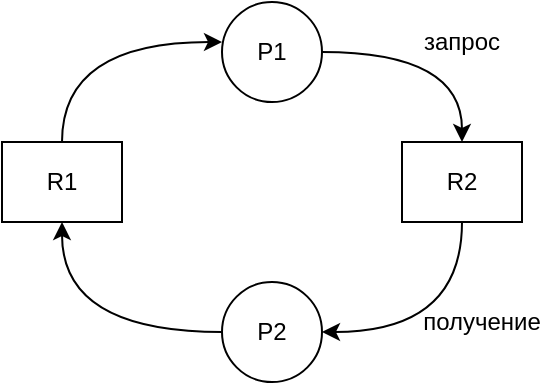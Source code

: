 <mxfile version="12.4.2" type="device" pages="9"><diagram id="W9tD-2K_Q39w3L-I37DT" name="Тупики1"><mxGraphModel dx="1072" dy="792" grid="1" gridSize="10" guides="1" tooltips="1" connect="1" arrows="1" fold="1" page="1" pageScale="1" pageWidth="827" pageHeight="1169" math="0" shadow="0"><root><mxCell id="jkNYZ6Ygx1fxcBlAaVyj-0"/><mxCell id="jkNYZ6Ygx1fxcBlAaVyj-1" parent="jkNYZ6Ygx1fxcBlAaVyj-0"/><mxCell id="jkNYZ6Ygx1fxcBlAaVyj-7" style="edgeStyle=orthogonalEdgeStyle;orthogonalLoop=1;jettySize=auto;html=1;exitX=1;exitY=0.5;exitDx=0;exitDy=0;entryX=0.5;entryY=0;entryDx=0;entryDy=0;curved=1;" parent="jkNYZ6Ygx1fxcBlAaVyj-1" source="jkNYZ6Ygx1fxcBlAaVyj-2" target="jkNYZ6Ygx1fxcBlAaVyj-4" edge="1"><mxGeometry relative="1" as="geometry"/></mxCell><mxCell id="jkNYZ6Ygx1fxcBlAaVyj-2" value="P1" style="ellipse;whiteSpace=wrap;html=1;aspect=fixed;" parent="jkNYZ6Ygx1fxcBlAaVyj-1" vertex="1"><mxGeometry x="320" y="160" width="50" height="50" as="geometry"/></mxCell><mxCell id="jkNYZ6Ygx1fxcBlAaVyj-9" style="edgeStyle=orthogonalEdgeStyle;orthogonalLoop=1;jettySize=auto;html=1;exitX=0;exitY=0.5;exitDx=0;exitDy=0;entryX=0.5;entryY=1;entryDx=0;entryDy=0;curved=1;" parent="jkNYZ6Ygx1fxcBlAaVyj-1" source="jkNYZ6Ygx1fxcBlAaVyj-3" target="jkNYZ6Ygx1fxcBlAaVyj-5" edge="1"><mxGeometry relative="1" as="geometry"/></mxCell><mxCell id="jkNYZ6Ygx1fxcBlAaVyj-3" value="P2" style="ellipse;whiteSpace=wrap;html=1;aspect=fixed;" parent="jkNYZ6Ygx1fxcBlAaVyj-1" vertex="1"><mxGeometry x="320" y="300" width="50" height="50" as="geometry"/></mxCell><mxCell id="jkNYZ6Ygx1fxcBlAaVyj-8" style="edgeStyle=orthogonalEdgeStyle;orthogonalLoop=1;jettySize=auto;html=1;exitX=0.5;exitY=1;exitDx=0;exitDy=0;entryX=1;entryY=0.5;entryDx=0;entryDy=0;curved=1;" parent="jkNYZ6Ygx1fxcBlAaVyj-1" source="jkNYZ6Ygx1fxcBlAaVyj-4" target="jkNYZ6Ygx1fxcBlAaVyj-3" edge="1"><mxGeometry relative="1" as="geometry"/></mxCell><mxCell id="jkNYZ6Ygx1fxcBlAaVyj-4" value="R2" style="rounded=0;whiteSpace=wrap;html=1;" parent="jkNYZ6Ygx1fxcBlAaVyj-1" vertex="1"><mxGeometry x="410" y="230" width="60" height="40" as="geometry"/></mxCell><mxCell id="jkNYZ6Ygx1fxcBlAaVyj-6" style="edgeStyle=orthogonalEdgeStyle;orthogonalLoop=1;jettySize=auto;html=1;exitX=0.5;exitY=0;exitDx=0;exitDy=0;entryX=0;entryY=0.4;entryDx=0;entryDy=0;entryPerimeter=0;curved=1;" parent="jkNYZ6Ygx1fxcBlAaVyj-1" source="jkNYZ6Ygx1fxcBlAaVyj-5" target="jkNYZ6Ygx1fxcBlAaVyj-2" edge="1"><mxGeometry relative="1" as="geometry"><Array as="points"><mxPoint x="240" y="180"/></Array></mxGeometry></mxCell><mxCell id="jkNYZ6Ygx1fxcBlAaVyj-5" value="R1" style="rounded=0;whiteSpace=wrap;html=1;" parent="jkNYZ6Ygx1fxcBlAaVyj-1" vertex="1"><mxGeometry x="210" y="230" width="60" height="40" as="geometry"/></mxCell><mxCell id="jkNYZ6Ygx1fxcBlAaVyj-10" value="запрос" style="text;html=1;strokeColor=none;fillColor=none;align=center;verticalAlign=middle;whiteSpace=wrap;rounded=0;rotation=0;" parent="jkNYZ6Ygx1fxcBlAaVyj-1" vertex="1"><mxGeometry x="420" y="170" width="40" height="20" as="geometry"/></mxCell><mxCell id="jkNYZ6Ygx1fxcBlAaVyj-11" value="получение" style="text;html=1;strokeColor=none;fillColor=none;align=center;verticalAlign=middle;whiteSpace=wrap;rounded=0;" parent="jkNYZ6Ygx1fxcBlAaVyj-1" vertex="1"><mxGeometry x="430" y="310" width="40" height="20" as="geometry"/></mxCell></root></mxGraphModel></diagram><diagram id="dIkFwvNjMMnPdXrhOjjr" name="тупики2"><mxGraphModel dx="1072" dy="792" grid="1" gridSize="10" guides="1" tooltips="1" connect="1" arrows="1" fold="1" page="1" pageScale="1" pageWidth="827" pageHeight="1169" math="0" shadow="0"><root><mxCell id="3E6_LIKXVySCksnEVrCT-0"/><mxCell id="3E6_LIKXVySCksnEVrCT-1" parent="3E6_LIKXVySCksnEVrCT-0"/><mxCell id="3E6_LIKXVySCksnEVrCT-2" value="R" style="rounded=0;whiteSpace=wrap;html=1;container=1;" parent="3E6_LIKXVySCksnEVrCT-1" vertex="1"><mxGeometry x="290" y="350" width="130" height="50" as="geometry"/></mxCell><mxCell id="ehxJOyi3yd_UPYl6jA94-4" value="" style="ellipse;whiteSpace=wrap;html=1;aspect=fixed;" parent="3E6_LIKXVySCksnEVrCT-2" vertex="1"><mxGeometry x="80" y="15" width="20" height="20" as="geometry"/></mxCell><mxCell id="ehxJOyi3yd_UPYl6jA94-2" value="" style="ellipse;whiteSpace=wrap;html=1;aspect=fixed;" parent="3E6_LIKXVySCksnEVrCT-2" vertex="1"><mxGeometry x="30" y="15" width="20" height="20" as="geometry"/></mxCell><mxCell id="ehxJOyi3yd_UPYl6jA94-18" style="edgeStyle=orthogonalEdgeStyle;curved=1;orthogonalLoop=1;jettySize=auto;html=1;exitX=0;exitY=1;exitDx=0;exitDy=0;entryX=0;entryY=0.5;entryDx=0;entryDy=0;" parent="3E6_LIKXVySCksnEVrCT-1" source="ehxJOyi3yd_UPYl6jA94-0" target="ehxJOyi3yd_UPYl6jA94-2" edge="1"><mxGeometry relative="1" as="geometry"/></mxCell><mxCell id="ehxJOyi3yd_UPYl6jA94-0" value="P1" style="ellipse;whiteSpace=wrap;html=1;aspect=fixed;" parent="3E6_LIKXVySCksnEVrCT-1" vertex="1"><mxGeometry x="290" y="250" width="50" height="50" as="geometry"/></mxCell><mxCell id="ehxJOyi3yd_UPYl6jA94-15" style="edgeStyle=orthogonalEdgeStyle;curved=1;orthogonalLoop=1;jettySize=auto;html=1;exitX=1;exitY=1;exitDx=0;exitDy=0;entryX=1;entryY=0.5;entryDx=0;entryDy=0;" parent="3E6_LIKXVySCksnEVrCT-1" source="ehxJOyi3yd_UPYl6jA94-1" target="ehxJOyi3yd_UPYl6jA94-4" edge="1"><mxGeometry relative="1" as="geometry"/></mxCell><mxCell id="ehxJOyi3yd_UPYl6jA94-1" value="P2" style="ellipse;whiteSpace=wrap;html=1;aspect=fixed;" parent="3E6_LIKXVySCksnEVrCT-1" vertex="1"><mxGeometry x="370" y="250" width="50" height="50" as="geometry"/></mxCell><mxCell id="ehxJOyi3yd_UPYl6jA94-5" value="Ресурс содержит 2 единицы" style="text;html=1;strokeColor=none;fillColor=none;align=center;verticalAlign=middle;whiteSpace=wrap;rounded=0;" parent="3E6_LIKXVySCksnEVrCT-1" vertex="1"><mxGeometry x="278" y="410" width="160" height="20" as="geometry"/></mxCell><mxCell id="ehxJOyi3yd_UPYl6jA94-16" style="edgeStyle=orthogonalEdgeStyle;curved=1;orthogonalLoop=1;jettySize=auto;html=1;exitX=0.5;exitY=0;exitDx=0;exitDy=0;entryX=0.5;entryY=1;entryDx=0;entryDy=0;" parent="3E6_LIKXVySCksnEVrCT-1" source="ehxJOyi3yd_UPYl6jA94-4" target="ehxJOyi3yd_UPYl6jA94-1" edge="1"><mxGeometry relative="1" as="geometry"/></mxCell><mxCell id="ehxJOyi3yd_UPYl6jA94-19" style="edgeStyle=orthogonalEdgeStyle;curved=1;orthogonalLoop=1;jettySize=auto;html=1;exitX=0.5;exitY=0;exitDx=0;exitDy=0;entryX=0.5;entryY=1;entryDx=0;entryDy=0;" parent="3E6_LIKXVySCksnEVrCT-1" source="ehxJOyi3yd_UPYl6jA94-2" target="ehxJOyi3yd_UPYl6jA94-0" edge="1"><mxGeometry relative="1" as="geometry"/></mxCell></root></mxGraphModel></diagram><diagram id="cXC76YAeuepKZpyVMaXR" name="тупики3"><mxGraphModel dx="1072" dy="792" grid="1" gridSize="10" guides="1" tooltips="1" connect="1" arrows="1" fold="1" page="1" pageScale="1" pageWidth="827" pageHeight="1169" math="0" shadow="0"><root><mxCell id="pOlx-y3Xm_Yn1t3zD4zK-0"/><mxCell id="pOlx-y3Xm_Yn1t3zD4zK-1" parent="pOlx-y3Xm_Yn1t3zD4zK-0"/><mxCell id="m914W9KXgDdiakv4_WNK-18" style="edgeStyle=orthogonalEdgeStyle;curved=1;orthogonalLoop=1;jettySize=auto;html=1;exitX=1;exitY=0.5;exitDx=0;exitDy=0;entryX=0.5;entryY=0;entryDx=0;entryDy=0;" parent="pOlx-y3Xm_Yn1t3zD4zK-1" source="m914W9KXgDdiakv4_WNK-1" target="m914W9KXgDdiakv4_WNK-5" edge="1"><mxGeometry relative="1" as="geometry"/></mxCell><mxCell id="m914W9KXgDdiakv4_WNK-1" value="P1" style="ellipse;whiteSpace=wrap;html=1;aspect=fixed;" parent="pOlx-y3Xm_Yn1t3zD4zK-1" vertex="1"><mxGeometry x="285" y="160" width="50" height="50" as="geometry"/></mxCell><mxCell id="m914W9KXgDdiakv4_WNK-20" style="edgeStyle=orthogonalEdgeStyle;curved=1;orthogonalLoop=1;jettySize=auto;html=1;exitX=0.5;exitY=1;exitDx=0;exitDy=0;entryX=1;entryY=0.5;entryDx=0;entryDy=0;" parent="pOlx-y3Xm_Yn1t3zD4zK-1" source="m914W9KXgDdiakv4_WNK-3" target="m914W9KXgDdiakv4_WNK-10" edge="1"><mxGeometry relative="1" as="geometry"/></mxCell><mxCell id="m914W9KXgDdiakv4_WNK-3" value="P2" style="ellipse;whiteSpace=wrap;html=1;aspect=fixed;" parent="pOlx-y3Xm_Yn1t3zD4zK-1" vertex="1"><mxGeometry x="380" y="300" width="50" height="50" as="geometry"/></mxCell><mxCell id="m914W9KXgDdiakv4_WNK-19" style="edgeStyle=orthogonalEdgeStyle;curved=1;orthogonalLoop=1;jettySize=auto;html=1;exitX=0.5;exitY=1;exitDx=0;exitDy=0;entryX=0.5;entryY=0;entryDx=0;entryDy=0;" parent="pOlx-y3Xm_Yn1t3zD4zK-1" source="m914W9KXgDdiakv4_WNK-5" target="m914W9KXgDdiakv4_WNK-3" edge="1"><mxGeometry relative="1" as="geometry"/></mxCell><mxCell id="m914W9KXgDdiakv4_WNK-5" value="R2" style="rounded=0;whiteSpace=wrap;html=1;" parent="pOlx-y3Xm_Yn1t3zD4zK-1" vertex="1"><mxGeometry x="375" y="230" width="60" height="40" as="geometry"/></mxCell><mxCell id="m914W9KXgDdiakv4_WNK-17" style="edgeStyle=orthogonalEdgeStyle;curved=1;orthogonalLoop=1;jettySize=auto;html=1;exitX=0.5;exitY=0;exitDx=0;exitDy=0;entryX=0;entryY=0.5;entryDx=0;entryDy=0;" parent="pOlx-y3Xm_Yn1t3zD4zK-1" source="m914W9KXgDdiakv4_WNK-7" target="m914W9KXgDdiakv4_WNK-1" edge="1"><mxGeometry relative="1" as="geometry"/></mxCell><mxCell id="m914W9KXgDdiakv4_WNK-7" value="R1" style="rounded=0;whiteSpace=wrap;html=1;" parent="pOlx-y3Xm_Yn1t3zD4zK-1" vertex="1"><mxGeometry x="180" y="230" width="60" height="40" as="geometry"/></mxCell><mxCell id="m914W9KXgDdiakv4_WNK-21" style="edgeStyle=orthogonalEdgeStyle;curved=1;orthogonalLoop=1;jettySize=auto;html=1;exitX=0;exitY=0.5;exitDx=0;exitDy=0;entryX=0.5;entryY=1;entryDx=0;entryDy=0;" parent="pOlx-y3Xm_Yn1t3zD4zK-1" source="m914W9KXgDdiakv4_WNK-10" target="m914W9KXgDdiakv4_WNK-11" edge="1"><mxGeometry relative="1" as="geometry"/></mxCell><mxCell id="m914W9KXgDdiakv4_WNK-10" value="R3" style="rounded=0;whiteSpace=wrap;html=1;" parent="pOlx-y3Xm_Yn1t3zD4zK-1" vertex="1"><mxGeometry x="280" y="360" width="60" height="40" as="geometry"/></mxCell><mxCell id="m914W9KXgDdiakv4_WNK-22" style="edgeStyle=orthogonalEdgeStyle;curved=1;orthogonalLoop=1;jettySize=auto;html=1;exitX=0.5;exitY=0;exitDx=0;exitDy=0;entryX=0.5;entryY=1;entryDx=0;entryDy=0;" parent="pOlx-y3Xm_Yn1t3zD4zK-1" source="m914W9KXgDdiakv4_WNK-11" target="m914W9KXgDdiakv4_WNK-7" edge="1"><mxGeometry relative="1" as="geometry"/></mxCell><mxCell id="m914W9KXgDdiakv4_WNK-11" value="P3" style="ellipse;whiteSpace=wrap;html=1;aspect=fixed;" parent="pOlx-y3Xm_Yn1t3zD4zK-1" vertex="1"><mxGeometry x="185" y="300" width="50" height="50" as="geometry"/></mxCell></root></mxGraphModel></diagram><diagram id="Dk6NBSZVqNCNTG-2ub-8" name="банкир"><mxGraphModel dx="298" dy="220" grid="1" gridSize="10" guides="1" tooltips="1" connect="1" arrows="1" fold="1" page="1" pageScale="1" pageWidth="827" pageHeight="1169" math="0" shadow="0"><root><mxCell id="Qi7_rRzhgwZ2mligTUuF-0"/><mxCell id="Qi7_rRzhgwZ2mligTUuF-1" parent="Qi7_rRzhgwZ2mligTUuF-0"/><mxCell id="Qi7_rRzhgwZ2mligTUuF-2" value="&lt;table border=&quot;1&quot; width=&quot;100%&quot; style=&quot;width: 100% ; height: 100% ; border-collapse: collapse&quot;&gt;&lt;tbody&gt;&lt;tr&gt;&lt;td&gt;Процессы&lt;/td&gt;&lt;td&gt;Текущее&lt;br&gt;&lt;/td&gt;&lt;td&gt;Заявка&lt;/td&gt;&lt;td&gt;Нужно&lt;/td&gt;&lt;/tr&gt;&lt;tr&gt;&lt;td align=&quot;center&quot;&gt;p1&lt;/td&gt;&lt;td align=&quot;center&quot;&gt;1&lt;/td&gt;&lt;td align=&quot;center&quot;&gt;4&lt;/td&gt;&lt;td style=&quot;text-align: center&quot;&gt;3&lt;/td&gt;&lt;/tr&gt;&lt;tr&gt;&lt;td align=&quot;center&quot;&gt;p2&lt;/td&gt;&lt;td align=&quot;center&quot;&gt;3&lt;/td&gt;&lt;td align=&quot;center&quot;&gt;5&lt;/td&gt;&lt;td style=&quot;text-align: center&quot;&gt;2&lt;/td&gt;&lt;/tr&gt;&lt;tr&gt;&lt;td align=&quot;center&quot;&gt;p3&lt;/td&gt;&lt;td align=&quot;center&quot;&gt;5&lt;/td&gt;&lt;td align=&quot;center&quot;&gt;9&lt;/td&gt;&lt;td style=&quot;text-align: center&quot;&gt;4&lt;/td&gt;&lt;/tr&gt;&lt;/tbody&gt;&lt;/table&gt;" style="text;html=1;strokeColor=none;fillColor=none;overflow=fill;" parent="Qi7_rRzhgwZ2mligTUuF-1" vertex="1"><mxGeometry x="90" y="140" width="230" height="140" as="geometry"/></mxCell><mxCell id="Qi7_rRzhgwZ2mligTUuF-16" value="2" style="text;html=1;strokeColor=none;fillColor=none;align=center;verticalAlign=middle;whiteSpace=wrap;rounded=0;" parent="Qi7_rRzhgwZ2mligTUuF-1" vertex="1"><mxGeometry x="315" y="160" width="70" height="20" as="geometry"/></mxCell><mxCell id="Qi7_rRzhgwZ2mligTUuF-18" value="5" style="text;html=1;strokeColor=none;fillColor=none;align=center;verticalAlign=middle;whiteSpace=wrap;rounded=0;" parent="Qi7_rRzhgwZ2mligTUuF-1" vertex="1"><mxGeometry x="370" y="220" width="30" height="20" as="geometry"/></mxCell><mxCell id="Qi7_rRzhgwZ2mligTUuF-20" value="" style="endArrow=classic;html=1;curved=1;exitX=0.5;exitY=1;exitDx=0;exitDy=0;entryX=1.01;entryY=0.616;entryDx=0;entryDy=0;entryPerimeter=0;endSize=4;" parent="Qi7_rRzhgwZ2mligTUuF-1" source="Qi7_rRzhgwZ2mligTUuF-16" target="Qi7_rRzhgwZ2mligTUuF-2" edge="1"><mxGeometry width="50" height="50" relative="1" as="geometry"><mxPoint x="90" y="350" as="sourcePoint"/><mxPoint x="140" y="300" as="targetPoint"/><Array as="points"><mxPoint x="360" y="190"/></Array></mxGeometry></mxCell><mxCell id="Qi7_rRzhgwZ2mligTUuF-24" value="" style="endArrow=classic;html=1;curved=1;exitX=0.5;exitY=0;exitDx=0;exitDy=0;entryX=1.006;entryY=0.43;entryDx=0;entryDy=0;entryPerimeter=0;endSize=4;" parent="Qi7_rRzhgwZ2mligTUuF-1" source="Qi7_rRzhgwZ2mligTUuF-18" target="Qi7_rRzhgwZ2mligTUuF-2" edge="1"><mxGeometry width="50" height="50" relative="1" as="geometry"><mxPoint x="90" y="350" as="sourcePoint"/><mxPoint x="140" y="300" as="targetPoint"/><Array as="points"><mxPoint x="360" y="200"/></Array></mxGeometry></mxCell><mxCell id="Qi7_rRzhgwZ2mligTUuF-25" value="6" style="text;html=1;strokeColor=none;fillColor=none;align=center;verticalAlign=middle;whiteSpace=wrap;rounded=0;" parent="Qi7_rRzhgwZ2mligTUuF-1" vertex="1"><mxGeometry x="395" y="180" width="40" height="20" as="geometry"/></mxCell><mxCell id="Qi7_rRzhgwZ2mligTUuF-26" value="" style="endArrow=classic;html=1;curved=1;entryX=0;entryY=0.5;entryDx=0;entryDy=0;exitX=1.006;exitY=0.644;exitDx=0;exitDy=0;exitPerimeter=0;endSize=4;fillColor=#d5e8d4;strokeColor=#82b366;" parent="Qi7_rRzhgwZ2mligTUuF-1" source="Qi7_rRzhgwZ2mligTUuF-2" target="Qi7_rRzhgwZ2mligTUuF-18" edge="1"><mxGeometry width="50" height="50" relative="1" as="geometry"><mxPoint x="90" y="350" as="sourcePoint"/><mxPoint x="140" y="300" as="targetPoint"/></mxGeometry></mxCell><mxCell id="Qi7_rRzhgwZ2mligTUuF-27" value="" style="endArrow=classic;html=1;curved=1;entryX=0;entryY=0.5;entryDx=0;entryDy=0;endSize=4;fillColor=#d5e8d4;strokeColor=#82b366;" parent="Qi7_rRzhgwZ2mligTUuF-1" target="Qi7_rRzhgwZ2mligTUuF-25" edge="1"><mxGeometry width="50" height="50" relative="1" as="geometry"><mxPoint x="321" y="190" as="sourcePoint"/><mxPoint x="140" y="300" as="targetPoint"/></mxGeometry></mxCell><mxCell id="Qi7_rRzhgwZ2mligTUuF-28" value="" style="endArrow=classic;html=1;curved=1;exitX=0.5;exitY=1;exitDx=0;exitDy=0;entryX=1.006;entryY=0.89;entryDx=0;entryDy=0;entryPerimeter=0;endSize=4;" parent="Qi7_rRzhgwZ2mligTUuF-1" source="Qi7_rRzhgwZ2mligTUuF-25" target="Qi7_rRzhgwZ2mligTUuF-2" edge="1"><mxGeometry width="50" height="50" relative="1" as="geometry"><mxPoint x="90" y="350" as="sourcePoint"/><mxPoint x="140" y="300" as="targetPoint"/><Array as="points"><mxPoint x="370" y="200"/><mxPoint x="350" y="240"/></Array></mxGeometry></mxCell><mxCell id="Qi7_rRzhgwZ2mligTUuF-29" value="Свободно" style="text;html=1;strokeColor=none;fillColor=none;align=center;verticalAlign=middle;whiteSpace=wrap;rounded=0;" parent="Qi7_rRzhgwZ2mligTUuF-1" vertex="1"><mxGeometry x="345" y="140" width="40" height="20" as="geometry"/></mxCell><mxCell id="Qi7_rRzhgwZ2mligTUuF-30" value="" style="endArrow=classic;html=1;curved=1;entryX=0;entryY=0.5;entryDx=0;entryDy=0;endSize=4;fillColor=#d5e8d4;strokeColor=#82b366;" parent="Qi7_rRzhgwZ2mligTUuF-1" target="Qi7_rRzhgwZ2mligTUuF-31" edge="1"><mxGeometry width="50" height="50" relative="1" as="geometry"><mxPoint x="321" y="270" as="sourcePoint"/><mxPoint x="345" y="270" as="targetPoint"/></mxGeometry></mxCell><mxCell id="Qi7_rRzhgwZ2mligTUuF-31" value="11" style="text;html=1;strokeColor=none;fillColor=none;align=center;verticalAlign=middle;whiteSpace=wrap;rounded=0;" parent="Qi7_rRzhgwZ2mligTUuF-1" vertex="1"><mxGeometry x="420" y="260" width="30" height="20" as="geometry"/></mxCell></root></mxGraphModel></diagram><diagram id="YAASQeLk2JUgyoRkGTOL" name="банкир2"><mxGraphModel dx="1072" dy="792" grid="1" gridSize="10" guides="1" tooltips="1" connect="1" arrows="1" fold="1" page="1" pageScale="1" pageWidth="827" pageHeight="1169" math="0" shadow="0"><root><mxCell id="hDHtM1mSSVwaj8zAxfPY-0"/><mxCell id="hDHtM1mSSVwaj8zAxfPY-1" parent="hDHtM1mSSVwaj8zAxfPY-0"/><mxCell id="hDHtM1mSSVwaj8zAxfPY-2" value="&lt;table border=&quot;1&quot; width=&quot;100%&quot; style=&quot;width: 100% ; height: 100% ; border-collapse: collapse&quot;&gt;&lt;tbody&gt;&lt;tr&gt;&lt;td&gt;Процессы&lt;/td&gt;&lt;td&gt;Текущее&lt;br&gt;&lt;/td&gt;&lt;td&gt;Заявка&lt;/td&gt;&lt;td&gt;Нужно&lt;/td&gt;&lt;/tr&gt;&lt;tr&gt;&lt;td align=&quot;center&quot;&gt;p1&lt;/td&gt;&lt;td align=&quot;center&quot;&gt;1&lt;/td&gt;&lt;td align=&quot;center&quot;&gt;4&lt;/td&gt;&lt;td style=&quot;text-align: center&quot;&gt;3&lt;/td&gt;&lt;/tr&gt;&lt;tr&gt;&lt;td align=&quot;center&quot;&gt;p2&lt;/td&gt;&lt;td align=&quot;center&quot;&gt;3&lt;/td&gt;&lt;td align=&quot;center&quot;&gt;5&lt;/td&gt;&lt;td style=&quot;text-align: center&quot;&gt;2&lt;/td&gt;&lt;/tr&gt;&lt;tr&gt;&lt;td align=&quot;center&quot;&gt;p3&lt;/td&gt;&lt;td align=&quot;center&quot;&gt;5&lt;/td&gt;&lt;td align=&quot;center&quot;&gt;9&lt;/td&gt;&lt;td style=&quot;text-align: center&quot;&gt;4&lt;/td&gt;&lt;/tr&gt;&lt;/tbody&gt;&lt;/table&gt;" style="text;html=1;strokeColor=none;fillColor=none;overflow=fill;" parent="hDHtM1mSSVwaj8zAxfPY-1" vertex="1"><mxGeometry x="90" y="140" width="230" height="140" as="geometry"/></mxCell><mxCell id="hDHtM1mSSVwaj8zAxfPY-3" value="2" style="text;html=1;strokeColor=none;fillColor=none;align=center;verticalAlign=middle;whiteSpace=wrap;rounded=0;" parent="hDHtM1mSSVwaj8zAxfPY-1" vertex="1"><mxGeometry x="320" y="160" width="70" height="20" as="geometry"/></mxCell><mxCell id="hDHtM1mSSVwaj8zAxfPY-5" value="" style="endArrow=classic;html=1;curved=1;exitX=0.5;exitY=1;exitDx=0;exitDy=0;entryX=1.002;entryY=0.345;entryDx=0;entryDy=0;entryPerimeter=0;endSize=4;" parent="hDHtM1mSSVwaj8zAxfPY-1" source="hDHtM1mSSVwaj8zAxfPY-3" target="hDHtM1mSSVwaj8zAxfPY-2" edge="1"><mxGeometry width="50" height="50" relative="1" as="geometry"><mxPoint x="90" y="350" as="sourcePoint"/><mxPoint x="140" y="300" as="targetPoint"/><Array as="points"><mxPoint x="350" y="197"/></Array></mxGeometry></mxCell><mxCell id="hDHtM1mSSVwaj8zAxfPY-11" value="Свободно" style="text;html=1;strokeColor=none;fillColor=none;align=center;verticalAlign=middle;whiteSpace=wrap;rounded=0;" parent="hDHtM1mSSVwaj8zAxfPY-1" vertex="1"><mxGeometry x="345" y="140" width="40" height="20" as="geometry"/></mxCell><mxCell id="hDHtM1mSSVwaj8zAxfPY-14" value="1" style="text;html=1;strokeColor=none;fillColor=none;align=center;verticalAlign=middle;whiteSpace=wrap;rounded=0;" parent="hDHtM1mSSVwaj8zAxfPY-1" vertex="1"><mxGeometry x="320" y="170" width="40" height="20" as="geometry"/></mxCell><mxCell id="hDHtM1mSSVwaj8zAxfPY-20" value="" style="endArrow=classic;html=1;curved=1;exitX=1.002;exitY=0.44;exitDx=0;exitDy=0;exitPerimeter=0;entryX=0;entryY=0.5;entryDx=0;entryDy=0;" parent="hDHtM1mSSVwaj8zAxfPY-1" source="hDHtM1mSSVwaj8zAxfPY-2" target="hDHtM1mSSVwaj8zAxfPY-21" edge="1"><mxGeometry width="50" height="50" relative="1" as="geometry"><mxPoint x="90" y="350" as="sourcePoint"/><mxPoint x="410" y="202" as="targetPoint"/></mxGeometry></mxCell><mxCell id="hDHtM1mSSVwaj8zAxfPY-21" value="1" style="text;html=1;strokeColor=#b85450;fillColor=#f8cecc;align=center;verticalAlign=middle;whiteSpace=wrap;rounded=0;" parent="hDHtM1mSSVwaj8zAxfPY-1" vertex="1"><mxGeometry x="390" y="190" width="40" height="20" as="geometry"/></mxCell></root></mxGraphModel></diagram><diagram id="7C4r0nabrxqBVIbzeQOU" name="графоваяМодель"><mxGraphModel dx="245" dy="792" grid="1" gridSize="10" guides="1" tooltips="1" connect="1" arrows="1" fold="1" page="1" pageScale="1" pageWidth="827" pageHeight="1169" math="0" shadow="0"><root><mxCell id="d6OBOimnVyorn-oP_4Cz-0"/><mxCell id="d6OBOimnVyorn-oP_4Cz-1" parent="d6OBOimnVyorn-oP_4Cz-0"/><mxCell id="nG-VSpQdhOdaX3k5NQFn-0" value="Process" style="ellipse;whiteSpace=wrap;html=1;aspect=fixed;" parent="d6OBOimnVyorn-oP_4Cz-1" vertex="1"><mxGeometry x="1060" y="180" width="50" height="50" as="geometry"/></mxCell><mxCell id="Yeay3InYRtpwscPjaRL7-1" style="edgeStyle=orthogonalEdgeStyle;curved=1;orthogonalLoop=1;jettySize=auto;html=1;exitX=0;exitY=0.5;exitDx=0;exitDy=0;entryX=1;entryY=0.5;entryDx=0;entryDy=0;startArrow=classic;startFill=1;endArrow=none;endFill=0;" parent="d6OBOimnVyorn-oP_4Cz-1" source="Yeay3InYRtpwscPjaRL7-0" target="nG-VSpQdhOdaX3k5NQFn-0" edge="1"><mxGeometry relative="1" as="geometry"/></mxCell><mxCell id="Yeay3InYRtpwscPjaRL7-0" value="Resource" style="rounded=0;whiteSpace=wrap;html=1;" parent="d6OBOimnVyorn-oP_4Cz-1" vertex="1"><mxGeometry x="1190" y="180" width="80" height="50" as="geometry"/></mxCell><mxCell id="Yeay3InYRtpwscPjaRL7-2" value="Запрос" style="text;html=1;strokeColor=none;fillColor=none;align=center;verticalAlign=middle;whiteSpace=wrap;rounded=0;" parent="d6OBOimnVyorn-oP_4Cz-1" vertex="1"><mxGeometry x="1130" y="180" width="40" height="20" as="geometry"/></mxCell><mxCell id="Yeay3InYRtpwscPjaRL7-3" value="Process" style="ellipse;whiteSpace=wrap;html=1;aspect=fixed;" parent="d6OBOimnVyorn-oP_4Cz-1" vertex="1"><mxGeometry x="1060" y="250" width="50" height="50" as="geometry"/></mxCell><mxCell id="Yeay3InYRtpwscPjaRL7-4" style="edgeStyle=orthogonalEdgeStyle;curved=1;orthogonalLoop=1;jettySize=auto;html=1;exitX=0;exitY=0.5;exitDx=0;exitDy=0;entryX=1;entryY=0.5;entryDx=0;entryDy=0;" parent="d6OBOimnVyorn-oP_4Cz-1" source="Yeay3InYRtpwscPjaRL7-5" target="Yeay3InYRtpwscPjaRL7-3" edge="1"><mxGeometry relative="1" as="geometry"/></mxCell><mxCell id="Yeay3InYRtpwscPjaRL7-5" value="Resource" style="rounded=0;whiteSpace=wrap;html=1;" parent="d6OBOimnVyorn-oP_4Cz-1" vertex="1"><mxGeometry x="1190" y="250" width="80" height="50" as="geometry"/></mxCell><mxCell id="Yeay3InYRtpwscPjaRL7-6" value="Выделение" style="text;html=1;strokeColor=none;fillColor=none;align=center;verticalAlign=middle;whiteSpace=wrap;rounded=0;" parent="d6OBOimnVyorn-oP_4Cz-1" vertex="1"><mxGeometry x="1130" y="250" width="40" height="20" as="geometry"/></mxCell></root></mxGraphModel></diagram><diagram id="y5sJMI8M-uwUl3WjneG2" name="сокращаемый граф"><mxGraphModel dx="1072" dy="792" grid="1" gridSize="10" guides="1" tooltips="1" connect="1" arrows="1" fold="1" page="1" pageScale="1" pageWidth="827" pageHeight="1169" math="0" shadow="0"><root><mxCell id="24T98xGhmuhmlJr6gCvo-0"/><mxCell id="24T98xGhmuhmlJr6gCvo-1" parent="24T98xGhmuhmlJr6gCvo-0"/><mxCell id="fnVDH5nmo2ayXj48miWX-0" style="edgeStyle=orthogonalEdgeStyle;orthogonalLoop=1;jettySize=auto;html=1;exitX=1;exitY=0.5;exitDx=0;exitDy=0;entryX=0.5;entryY=0;entryDx=0;entryDy=0;curved=1;" parent="24T98xGhmuhmlJr6gCvo-1" source="fnVDH5nmo2ayXj48miWX-1" edge="1" target="R1XzhkQf-LXJlIK54SGp-0"><mxGeometry relative="1" as="geometry"><mxPoint x="390.058" y="230.078" as="targetPoint"/></mxGeometry></mxCell><mxCell id="fnVDH5nmo2ayXj48miWX-1" value="P1" style="ellipse;whiteSpace=wrap;html=1;aspect=fixed;" parent="24T98xGhmuhmlJr6gCvo-1" vertex="1"><mxGeometry x="260" y="160" width="50" height="50" as="geometry"/></mxCell><mxCell id="R1XzhkQf-LXJlIK54SGp-3" style="edgeStyle=orthogonalEdgeStyle;orthogonalLoop=1;jettySize=auto;html=1;exitX=1;exitY=0;exitDx=0;exitDy=0;entryX=0.263;entryY=1.027;entryDx=0;entryDy=0;entryPerimeter=0;curved=1;" parent="24T98xGhmuhmlJr6gCvo-1" source="fnVDH5nmo2ayXj48miWX-3" target="R1XzhkQf-LXJlIK54SGp-0" edge="1"><mxGeometry relative="1" as="geometry"/></mxCell><mxCell id="R1XzhkQf-LXJlIK54SGp-11" style="edgeStyle=orthogonalEdgeStyle;curved=1;orthogonalLoop=1;jettySize=auto;html=1;exitX=0;exitY=0;exitDx=0;exitDy=0;entryX=0.75;entryY=1;entryDx=0;entryDy=0;" parent="24T98xGhmuhmlJr6gCvo-1" source="fnVDH5nmo2ayXj48miWX-3" target="R1XzhkQf-LXJlIK54SGp-4" edge="1"><mxGeometry relative="1" as="geometry"/></mxCell><mxCell id="fnVDH5nmo2ayXj48miWX-3" value="P2" style="ellipse;whiteSpace=wrap;html=1;aspect=fixed;" parent="24T98xGhmuhmlJr6gCvo-1" vertex="1"><mxGeometry x="260" y="300" width="50" height="50" as="geometry"/></mxCell><mxCell id="R1XzhkQf-LXJlIK54SGp-0" value="R2" style="rounded=0;whiteSpace=wrap;html=1;container=1;" parent="24T98xGhmuhmlJr6gCvo-1" vertex="1"><mxGeometry x="330" y="220" width="130" height="50" as="geometry"/></mxCell><mxCell id="R1XzhkQf-LXJlIK54SGp-1" value="" style="ellipse;whiteSpace=wrap;html=1;aspect=fixed;" parent="R1XzhkQf-LXJlIK54SGp-0" vertex="1"><mxGeometry x="80" y="15" width="20" height="20" as="geometry"/></mxCell><mxCell id="R1XzhkQf-LXJlIK54SGp-2" value="" style="ellipse;whiteSpace=wrap;html=1;aspect=fixed;" parent="R1XzhkQf-LXJlIK54SGp-0" vertex="1"><mxGeometry x="30" y="15" width="20" height="20" as="geometry"/></mxCell><mxCell id="R1XzhkQf-LXJlIK54SGp-4" value="R1&amp;nbsp; &amp;nbsp; &amp;nbsp; &amp;nbsp; &amp;nbsp; &amp;nbsp; &amp;nbsp; &amp;nbsp; &amp;nbsp; &amp;nbsp; &amp;nbsp; &amp;nbsp;&amp;nbsp;" style="rounded=0;whiteSpace=wrap;html=1;container=1;" parent="24T98xGhmuhmlJr6gCvo-1" vertex="1"><mxGeometry x="110" y="220" width="130" height="50" as="geometry"/></mxCell><mxCell id="R1XzhkQf-LXJlIK54SGp-5" value="" style="ellipse;whiteSpace=wrap;html=1;aspect=fixed;" parent="R1XzhkQf-LXJlIK54SGp-4" vertex="1"><mxGeometry x="70" y="15" width="20" height="20" as="geometry"/></mxCell><mxCell id="R1XzhkQf-LXJlIK54SGp-6" value="" style="ellipse;whiteSpace=wrap;html=1;aspect=fixed;" parent="R1XzhkQf-LXJlIK54SGp-4" vertex="1"><mxGeometry x="40" y="15" width="20" height="20" as="geometry"/></mxCell><mxCell id="R1XzhkQf-LXJlIK54SGp-7" value="" style="ellipse;whiteSpace=wrap;html=1;aspect=fixed;" parent="R1XzhkQf-LXJlIK54SGp-4" vertex="1"><mxGeometry x="100" y="15" width="20" height="20" as="geometry"/></mxCell><mxCell id="R1XzhkQf-LXJlIK54SGp-8" style="edgeStyle=orthogonalEdgeStyle;curved=1;orthogonalLoop=1;jettySize=auto;html=1;exitX=0.5;exitY=0;exitDx=0;exitDy=0;entryX=0;entryY=0.5;entryDx=0;entryDy=0;" parent="24T98xGhmuhmlJr6gCvo-1" source="R1XzhkQf-LXJlIK54SGp-7" target="fnVDH5nmo2ayXj48miWX-1" edge="1"><mxGeometry relative="1" as="geometry"/></mxCell><mxCell id="R1XzhkQf-LXJlIK54SGp-10" style="edgeStyle=orthogonalEdgeStyle;curved=1;orthogonalLoop=1;jettySize=auto;html=1;exitX=0.5;exitY=1;exitDx=0;exitDy=0;entryX=0;entryY=0.5;entryDx=0;entryDy=0;" parent="24T98xGhmuhmlJr6gCvo-1" source="R1XzhkQf-LXJlIK54SGp-6" target="fnVDH5nmo2ayXj48miWX-3" edge="1"><mxGeometry relative="1" as="geometry"><Array as="points"><mxPoint x="160" y="325"/></Array></mxGeometry></mxCell><mxCell id="R1XzhkQf-LXJlIK54SGp-13" value="P1" style="ellipse;whiteSpace=wrap;html=1;aspect=fixed;" parent="24T98xGhmuhmlJr6gCvo-1" vertex="1"><mxGeometry x="650" y="160" width="50" height="50" as="geometry"/></mxCell><mxCell id="R1XzhkQf-LXJlIK54SGp-14" style="edgeStyle=orthogonalEdgeStyle;orthogonalLoop=1;jettySize=auto;html=1;exitX=1;exitY=0;exitDx=0;exitDy=0;curved=1;entryX=0.308;entryY=0.98;entryDx=0;entryDy=0;entryPerimeter=0;" parent="24T98xGhmuhmlJr6gCvo-1" source="R1XzhkQf-LXJlIK54SGp-16" edge="1" target="R1XzhkQf-LXJlIK54SGp-18"><mxGeometry relative="1" as="geometry"><mxPoint x="754" y="281" as="targetPoint"/></mxGeometry></mxCell><mxCell id="R1XzhkQf-LXJlIK54SGp-15" style="edgeStyle=orthogonalEdgeStyle;curved=1;orthogonalLoop=1;jettySize=auto;html=1;exitX=0;exitY=0;exitDx=0;exitDy=0;entryX=0.75;entryY=1;entryDx=0;entryDy=0;" parent="24T98xGhmuhmlJr6gCvo-1" source="R1XzhkQf-LXJlIK54SGp-16" target="R1XzhkQf-LXJlIK54SGp-22" edge="1"><mxGeometry relative="1" as="geometry"/></mxCell><mxCell id="R1XzhkQf-LXJlIK54SGp-16" value="P2" style="ellipse;whiteSpace=wrap;html=1;aspect=fixed;" parent="24T98xGhmuhmlJr6gCvo-1" vertex="1"><mxGeometry x="650" y="300" width="50" height="50" as="geometry"/></mxCell><mxCell id="R1XzhkQf-LXJlIK54SGp-18" value="R2" style="rounded=0;whiteSpace=wrap;html=1;container=1;" parent="24T98xGhmuhmlJr6gCvo-1" vertex="1"><mxGeometry x="720" y="220" width="130" height="50" as="geometry"/></mxCell><mxCell id="R1XzhkQf-LXJlIK54SGp-19" value="" style="ellipse;whiteSpace=wrap;html=1;aspect=fixed;" parent="R1XzhkQf-LXJlIK54SGp-18" vertex="1"><mxGeometry x="80" y="15" width="20" height="20" as="geometry"/></mxCell><mxCell id="R1XzhkQf-LXJlIK54SGp-20" value="" style="ellipse;whiteSpace=wrap;html=1;aspect=fixed;" parent="R1XzhkQf-LXJlIK54SGp-18" vertex="1"><mxGeometry x="30" y="15" width="20" height="20" as="geometry"/></mxCell><mxCell id="R1XzhkQf-LXJlIK54SGp-22" value="R1&amp;nbsp; &amp;nbsp; &amp;nbsp; &amp;nbsp; &amp;nbsp; &amp;nbsp; &amp;nbsp; &amp;nbsp; &amp;nbsp; &amp;nbsp; &amp;nbsp; &amp;nbsp;&amp;nbsp;" style="rounded=0;whiteSpace=wrap;html=1;container=1;" parent="24T98xGhmuhmlJr6gCvo-1" vertex="1"><mxGeometry x="500" y="220" width="130" height="50" as="geometry"/></mxCell><mxCell id="R1XzhkQf-LXJlIK54SGp-23" value="" style="ellipse;whiteSpace=wrap;html=1;aspect=fixed;" parent="R1XzhkQf-LXJlIK54SGp-22" vertex="1"><mxGeometry x="70" y="15" width="20" height="20" as="geometry"/></mxCell><mxCell id="R1XzhkQf-LXJlIK54SGp-24" value="" style="ellipse;whiteSpace=wrap;html=1;aspect=fixed;" parent="R1XzhkQf-LXJlIK54SGp-22" vertex="1"><mxGeometry x="40" y="15" width="20" height="20" as="geometry"/></mxCell><mxCell id="R1XzhkQf-LXJlIK54SGp-25" value="" style="ellipse;whiteSpace=wrap;html=1;aspect=fixed;" parent="R1XzhkQf-LXJlIK54SGp-22" vertex="1"><mxGeometry x="100" y="15" width="20" height="20" as="geometry"/></mxCell><mxCell id="R1XzhkQf-LXJlIK54SGp-27" style="edgeStyle=orthogonalEdgeStyle;curved=1;orthogonalLoop=1;jettySize=auto;html=1;exitX=0.5;exitY=1;exitDx=0;exitDy=0;entryX=0;entryY=0.5;entryDx=0;entryDy=0;" parent="24T98xGhmuhmlJr6gCvo-1" source="R1XzhkQf-LXJlIK54SGp-24" target="R1XzhkQf-LXJlIK54SGp-16" edge="1"><mxGeometry relative="1" as="geometry"><Array as="points"><mxPoint x="550" y="325"/></Array></mxGeometry></mxCell><mxCell id="R1XzhkQf-LXJlIK54SGp-17" style="edgeStyle=orthogonalEdgeStyle;orthogonalLoop=1;jettySize=auto;html=1;exitX=0.5;exitY=1;exitDx=0;exitDy=0;entryX=1;entryY=0.5;entryDx=0;entryDy=0;curved=1;" parent="24T98xGhmuhmlJr6gCvo-1" source="R1XzhkQf-LXJlIK54SGp-19" target="R1XzhkQf-LXJlIK54SGp-16" edge="1"><mxGeometry relative="1" as="geometry"><mxPoint x="780.058" y="279.981" as="sourcePoint"/></mxGeometry></mxCell><mxCell id="R1XzhkQf-LXJlIK54SGp-9" style="edgeStyle=orthogonalEdgeStyle;curved=1;orthogonalLoop=1;jettySize=auto;html=1;exitX=0.5;exitY=0;exitDx=0;exitDy=0;entryX=0;entryY=0.5;entryDx=0;entryDy=0;" parent="24T98xGhmuhmlJr6gCvo-1" source="R1XzhkQf-LXJlIK54SGp-5" target="fnVDH5nmo2ayXj48miWX-1" edge="1"><mxGeometry relative="1" as="geometry"><Array as="points"><mxPoint x="190" y="185"/></Array></mxGeometry></mxCell><mxCell id="R1XzhkQf-LXJlIK54SGp-28" value="P1" style="ellipse;whiteSpace=wrap;html=1;aspect=fixed;" parent="24T98xGhmuhmlJr6gCvo-1" vertex="1"><mxGeometry x="1040" y="160" width="50" height="50" as="geometry"/></mxCell><mxCell id="R1XzhkQf-LXJlIK54SGp-31" value="P2" style="ellipse;whiteSpace=wrap;html=1;aspect=fixed;" parent="24T98xGhmuhmlJr6gCvo-1" vertex="1"><mxGeometry x="1040" y="300" width="50" height="50" as="geometry"/></mxCell><mxCell id="R1XzhkQf-LXJlIK54SGp-32" value="R2" style="rounded=0;whiteSpace=wrap;html=1;container=1;" parent="24T98xGhmuhmlJr6gCvo-1" vertex="1"><mxGeometry x="1110" y="220" width="130" height="50" as="geometry"/></mxCell><mxCell id="R1XzhkQf-LXJlIK54SGp-33" value="" style="ellipse;whiteSpace=wrap;html=1;aspect=fixed;" parent="R1XzhkQf-LXJlIK54SGp-32" vertex="1"><mxGeometry x="80" y="15" width="20" height="20" as="geometry"/></mxCell><mxCell id="R1XzhkQf-LXJlIK54SGp-34" value="" style="ellipse;whiteSpace=wrap;html=1;aspect=fixed;" parent="R1XzhkQf-LXJlIK54SGp-32" vertex="1"><mxGeometry x="30" y="15" width="20" height="20" as="geometry"/></mxCell><mxCell id="R1XzhkQf-LXJlIK54SGp-35" value="R1&amp;nbsp; &amp;nbsp; &amp;nbsp; &amp;nbsp; &amp;nbsp; &amp;nbsp; &amp;nbsp; &amp;nbsp; &amp;nbsp; &amp;nbsp; &amp;nbsp; &amp;nbsp;&amp;nbsp;" style="rounded=0;whiteSpace=wrap;html=1;container=1;" parent="24T98xGhmuhmlJr6gCvo-1" vertex="1"><mxGeometry x="890" y="220" width="130" height="50" as="geometry"/></mxCell><mxCell id="R1XzhkQf-LXJlIK54SGp-36" value="" style="ellipse;whiteSpace=wrap;html=1;aspect=fixed;" parent="R1XzhkQf-LXJlIK54SGp-35" vertex="1"><mxGeometry x="70" y="15" width="20" height="20" as="geometry"/></mxCell><mxCell id="R1XzhkQf-LXJlIK54SGp-37" value="" style="ellipse;whiteSpace=wrap;html=1;aspect=fixed;" parent="R1XzhkQf-LXJlIK54SGp-35" vertex="1"><mxGeometry x="40" y="15" width="20" height="20" as="geometry"/></mxCell><mxCell id="R1XzhkQf-LXJlIK54SGp-38" value="" style="ellipse;whiteSpace=wrap;html=1;aspect=fixed;" parent="R1XzhkQf-LXJlIK54SGp-35" vertex="1"><mxGeometry x="100" y="15" width="20" height="20" as="geometry"/></mxCell><mxCell id="fnVDH5nmo2ayXj48miWX-4" style="edgeStyle=orthogonalEdgeStyle;orthogonalLoop=1;jettySize=auto;html=1;exitX=0.5;exitY=1;exitDx=0;exitDy=0;entryX=1;entryY=0.5;entryDx=0;entryDy=0;curved=1;" parent="24T98xGhmuhmlJr6gCvo-1" source="R1XzhkQf-LXJlIK54SGp-1" target="fnVDH5nmo2ayXj48miWX-3" edge="1"><mxGeometry relative="1" as="geometry"><mxPoint x="390.058" y="279.981" as="sourcePoint"/></mxGeometry></mxCell></root></mxGraphModel></diagram><diagram id="JsZ-3evZdWJlFVsIbpEs" name="несокращаемый"><mxGraphModel dx="1072" dy="792" grid="1" gridSize="10" guides="1" tooltips="1" connect="1" arrows="1" fold="1" page="1" pageScale="1" pageWidth="827" pageHeight="1169" math="0" shadow="0"><root><mxCell id="GLt8HP1jg3xG15Fi7fCz-0"/><mxCell id="GLt8HP1jg3xG15Fi7fCz-1" parent="GLt8HP1jg3xG15Fi7fCz-0"/><mxCell id="GLt8HP1jg3xG15Fi7fCz-2" style="edgeStyle=orthogonalEdgeStyle;orthogonalLoop=1;jettySize=auto;html=1;exitX=1;exitY=0.5;exitDx=0;exitDy=0;entryX=0.5;entryY=0;entryDx=0;entryDy=0;curved=1;" parent="GLt8HP1jg3xG15Fi7fCz-1" source="GLt8HP1jg3xG15Fi7fCz-3" edge="1"><mxGeometry relative="1" as="geometry"><mxPoint x="390.058" y="230.078" as="targetPoint"/></mxGeometry></mxCell><mxCell id="GLt8HP1jg3xG15Fi7fCz-3" value="P1" style="ellipse;whiteSpace=wrap;html=1;aspect=fixed;" parent="GLt8HP1jg3xG15Fi7fCz-1" vertex="1"><mxGeometry x="260" y="160" width="50" height="50" as="geometry"/></mxCell><mxCell id="GLt8HP1jg3xG15Fi7fCz-5" style="edgeStyle=orthogonalEdgeStyle;curved=1;orthogonalLoop=1;jettySize=auto;html=1;exitX=0;exitY=0;exitDx=0;exitDy=0;entryX=0.75;entryY=1;entryDx=0;entryDy=0;" parent="GLt8HP1jg3xG15Fi7fCz-1" source="GLt8HP1jg3xG15Fi7fCz-6" target="GLt8HP1jg3xG15Fi7fCz-10" edge="1"><mxGeometry relative="1" as="geometry"/></mxCell><mxCell id="GLt8HP1jg3xG15Fi7fCz-6" value="P2" style="ellipse;whiteSpace=wrap;html=1;aspect=fixed;" parent="GLt8HP1jg3xG15Fi7fCz-1" vertex="1"><mxGeometry x="260" y="300" width="50" height="50" as="geometry"/></mxCell><mxCell id="GLt8HP1jg3xG15Fi7fCz-7" value="R2" style="rounded=0;whiteSpace=wrap;html=1;container=1;" parent="GLt8HP1jg3xG15Fi7fCz-1" vertex="1"><mxGeometry x="330" y="230" width="130" height="50" as="geometry"/></mxCell><mxCell id="GLt8HP1jg3xG15Fi7fCz-8" value="" style="ellipse;whiteSpace=wrap;html=1;aspect=fixed;" parent="GLt8HP1jg3xG15Fi7fCz-7" vertex="1"><mxGeometry x="80" y="15" width="20" height="20" as="geometry"/></mxCell><mxCell id="GLt8HP1jg3xG15Fi7fCz-9" value="" style="ellipse;whiteSpace=wrap;html=1;aspect=fixed;" parent="GLt8HP1jg3xG15Fi7fCz-7" vertex="1"><mxGeometry x="30" y="15" width="20" height="20" as="geometry"/></mxCell><mxCell id="GLt8HP1jg3xG15Fi7fCz-10" value="R1&amp;nbsp; &amp;nbsp; &amp;nbsp; &amp;nbsp; &amp;nbsp; &amp;nbsp; &amp;nbsp; &amp;nbsp; &amp;nbsp; &amp;nbsp; &amp;nbsp; &amp;nbsp;&amp;nbsp;" style="rounded=0;whiteSpace=wrap;html=1;container=1;" parent="GLt8HP1jg3xG15Fi7fCz-1" vertex="1"><mxGeometry x="110" y="220" width="130" height="50" as="geometry"/></mxCell><mxCell id="GLt8HP1jg3xG15Fi7fCz-11" value="" style="ellipse;whiteSpace=wrap;html=1;aspect=fixed;" parent="GLt8HP1jg3xG15Fi7fCz-10" vertex="1"><mxGeometry x="70" y="15" width="20" height="20" as="geometry"/></mxCell><mxCell id="GLt8HP1jg3xG15Fi7fCz-12" value="" style="ellipse;whiteSpace=wrap;html=1;aspect=fixed;" parent="GLt8HP1jg3xG15Fi7fCz-10" vertex="1"><mxGeometry x="40" y="15" width="20" height="20" as="geometry"/></mxCell><mxCell id="GLt8HP1jg3xG15Fi7fCz-13" value="" style="ellipse;whiteSpace=wrap;html=1;aspect=fixed;" parent="GLt8HP1jg3xG15Fi7fCz-10" vertex="1"><mxGeometry x="100" y="15" width="20" height="20" as="geometry"/></mxCell><mxCell id="GLt8HP1jg3xG15Fi7fCz-14" style="edgeStyle=orthogonalEdgeStyle;curved=1;orthogonalLoop=1;jettySize=auto;html=1;exitX=0.5;exitY=0;exitDx=0;exitDy=0;" parent="GLt8HP1jg3xG15Fi7fCz-1" source="GLt8HP1jg3xG15Fi7fCz-13" edge="1"><mxGeometry relative="1" as="geometry"><mxPoint x="260" y="185" as="targetPoint"/><Array as="points"><mxPoint x="220" y="185"/></Array></mxGeometry></mxCell><mxCell id="GLt8HP1jg3xG15Fi7fCz-15" style="edgeStyle=orthogonalEdgeStyle;curved=1;orthogonalLoop=1;jettySize=auto;html=1;exitX=0.5;exitY=1;exitDx=0;exitDy=0;entryX=0;entryY=0.5;entryDx=0;entryDy=0;" parent="GLt8HP1jg3xG15Fi7fCz-1" source="GLt8HP1jg3xG15Fi7fCz-12" target="GLt8HP1jg3xG15Fi7fCz-6" edge="1"><mxGeometry relative="1" as="geometry"><Array as="points"><mxPoint x="160" y="325"/></Array></mxGeometry></mxCell><mxCell id="GLt8HP1jg3xG15Fi7fCz-16" style="edgeStyle=orthogonalEdgeStyle;curved=1;orthogonalLoop=1;jettySize=auto;html=1;exitX=0.5;exitY=0;exitDx=0;exitDy=0;entryX=0;entryY=0.5;entryDx=0;entryDy=0;" parent="GLt8HP1jg3xG15Fi7fCz-1" source="GLt8HP1jg3xG15Fi7fCz-11" target="GLt8HP1jg3xG15Fi7fCz-3" edge="1"><mxGeometry relative="1" as="geometry"><Array as="points"><mxPoint x="190" y="185"/></Array><mxPoint x="258" y="185" as="targetPoint"/></mxGeometry></mxCell><mxCell id="GLt8HP1jg3xG15Fi7fCz-17" style="edgeStyle=orthogonalEdgeStyle;orthogonalLoop=1;jettySize=auto;html=1;exitX=0.5;exitY=1;exitDx=0;exitDy=0;entryX=1;entryY=0.5;entryDx=0;entryDy=0;curved=1;" parent="GLt8HP1jg3xG15Fi7fCz-1" source="GLt8HP1jg3xG15Fi7fCz-8" target="GLt8HP1jg3xG15Fi7fCz-6" edge="1"><mxGeometry relative="1" as="geometry"><mxPoint x="390.058" y="279.981" as="sourcePoint"/></mxGeometry></mxCell><mxCell id="GLt8HP1jg3xG15Fi7fCz-18" style="edgeStyle=orthogonalEdgeStyle;curved=1;orthogonalLoop=1;jettySize=auto;html=1;exitX=0.5;exitY=1;exitDx=0;exitDy=0;entryX=1;entryY=0.5;entryDx=0;entryDy=0;" parent="GLt8HP1jg3xG15Fi7fCz-1" source="GLt8HP1jg3xG15Fi7fCz-9" target="GLt8HP1jg3xG15Fi7fCz-6" edge="1"><mxGeometry relative="1" as="geometry"/></mxCell></root></mxGraphModel></diagram><diagram id="Jrm3rI7Wl44Pezj_5F7s" name="Chandy-Misra-Haas"><mxGraphModel dx="1072" dy="792" grid="1" gridSize="10" guides="1" tooltips="1" connect="1" arrows="1" fold="1" page="1" pageScale="1" pageWidth="827" pageHeight="1169" math="0" shadow="0"><root><mxCell id="pfRvmeqjECFHHUzCv9pp-0"/><mxCell id="pfRvmeqjECFHHUzCv9pp-1" parent="pfRvmeqjECFHHUzCv9pp-0"/><mxCell id="KmPl3hMcbQrgxTLdv4xz-0" value="P5" style="ellipse;whiteSpace=wrap;html=1;aspect=fixed;" parent="pfRvmeqjECFHHUzCv9pp-1" vertex="1"><mxGeometry x="580" y="290" width="50" height="50" as="geometry"/></mxCell><mxCell id="KmPl3hMcbQrgxTLdv4xz-8" style="edgeStyle=orthogonalEdgeStyle;rounded=0;orthogonalLoop=1;jettySize=auto;html=1;exitX=0.5;exitY=1;exitDx=0;exitDy=0;entryX=1;entryY=0.5;entryDx=0;entryDy=0;fillColor=#f8cecc;strokeColor=#b85450;" parent="pfRvmeqjECFHHUzCv9pp-1" source="KmPl3hMcbQrgxTLdv4xz-1" target="KmPl3hMcbQrgxTLdv4xz-3" edge="1"><mxGeometry relative="1" as="geometry"/></mxCell><mxCell id="KmPl3hMcbQrgxTLdv4xz-9" style="edgeStyle=orthogonalEdgeStyle;rounded=0;orthogonalLoop=1;jettySize=auto;html=1;exitX=1;exitY=0.5;exitDx=0;exitDy=0;entryX=0;entryY=0.5;entryDx=0;entryDy=0;" parent="pfRvmeqjECFHHUzCv9pp-1" source="KmPl3hMcbQrgxTLdv4xz-1" target="KmPl3hMcbQrgxTLdv4xz-0" edge="1"><mxGeometry relative="1" as="geometry"/></mxCell><mxCell id="KmPl3hMcbQrgxTLdv4xz-1" value="P3" style="ellipse;whiteSpace=wrap;html=1;aspect=fixed;" parent="pfRvmeqjECFHHUzCv9pp-1" vertex="1"><mxGeometry x="460" y="290" width="50" height="50" as="geometry"/></mxCell><mxCell id="KmPl3hMcbQrgxTLdv4xz-2" value="P4" style="ellipse;whiteSpace=wrap;html=1;aspect=fixed;" parent="pfRvmeqjECFHHUzCv9pp-1" vertex="1"><mxGeometry x="220" y="400" width="50" height="50" as="geometry"/></mxCell><mxCell id="KmPl3hMcbQrgxTLdv4xz-5" style="edgeStyle=orthogonalEdgeStyle;rounded=0;orthogonalLoop=1;jettySize=auto;html=1;exitX=0;exitY=0.5;exitDx=0;exitDy=0;entryX=1;entryY=0.5;entryDx=0;entryDy=0;" parent="pfRvmeqjECFHHUzCv9pp-1" source="KmPl3hMcbQrgxTLdv4xz-3" target="KmPl3hMcbQrgxTLdv4xz-2" edge="1"><mxGeometry relative="1" as="geometry"/></mxCell><mxCell id="KmPl3hMcbQrgxTLdv4xz-6" style="edgeStyle=orthogonalEdgeStyle;rounded=0;orthogonalLoop=1;jettySize=auto;html=1;exitX=0.5;exitY=0;exitDx=0;exitDy=0;entryX=0.5;entryY=1;entryDx=0;entryDy=0;fillColor=#f8cecc;strokeColor=#b85450;" parent="pfRvmeqjECFHHUzCv9pp-1" source="KmPl3hMcbQrgxTLdv4xz-3" target="KmPl3hMcbQrgxTLdv4xz-4" edge="1"><mxGeometry relative="1" as="geometry"/></mxCell><mxCell id="KmPl3hMcbQrgxTLdv4xz-3" value="P2" style="ellipse;whiteSpace=wrap;html=1;aspect=fixed;" parent="pfRvmeqjECFHHUzCv9pp-1" vertex="1"><mxGeometry x="340" y="400" width="50" height="50" as="geometry"/></mxCell><mxCell id="KmPl3hMcbQrgxTLdv4xz-7" style="edgeStyle=orthogonalEdgeStyle;rounded=0;orthogonalLoop=1;jettySize=auto;html=1;exitX=1;exitY=0.5;exitDx=0;exitDy=0;entryX=0;entryY=0.5;entryDx=0;entryDy=0;fillColor=#f8cecc;strokeColor=#b85450;" parent="pfRvmeqjECFHHUzCv9pp-1" source="KmPl3hMcbQrgxTLdv4xz-4" target="KmPl3hMcbQrgxTLdv4xz-1" edge="1"><mxGeometry relative="1" as="geometry"/></mxCell><mxCell id="KmPl3hMcbQrgxTLdv4xz-4" value="P1" style="ellipse;whiteSpace=wrap;html=1;aspect=fixed;" parent="pfRvmeqjECFHHUzCv9pp-1" vertex="1"><mxGeometry x="340" y="290" width="50" height="50" as="geometry"/></mxCell><mxCell id="KmPl3hMcbQrgxTLdv4xz-10" value="(P1, P1, P3)" style="text;html=1;strokeColor=none;fillColor=none;align=center;verticalAlign=middle;whiteSpace=wrap;rounded=0;" parent="pfRvmeqjECFHHUzCv9pp-1" vertex="1"><mxGeometry x="390" y="290" width="70" height="20" as="geometry"/></mxCell><mxCell id="KmPl3hMcbQrgxTLdv4xz-12" value="(P1, P3, P5)" style="text;html=1;strokeColor=none;fillColor=none;align=center;verticalAlign=middle;whiteSpace=wrap;rounded=0;" parent="pfRvmeqjECFHHUzCv9pp-1" vertex="1"><mxGeometry x="510" y="290" width="70" height="20" as="geometry"/></mxCell><mxCell id="KmPl3hMcbQrgxTLdv4xz-15" value="(P1, P3, P2)" style="text;html=1;strokeColor=none;fillColor=none;align=center;verticalAlign=middle;whiteSpace=wrap;rounded=0;" parent="pfRvmeqjECFHHUzCv9pp-1" vertex="1"><mxGeometry x="400" y="400" width="70" height="20" as="geometry"/></mxCell><mxCell id="KmPl3hMcbQrgxTLdv4xz-16" value="(P1, P2, P1)" style="text;html=1;strokeColor=#b85450;fillColor=#f8cecc;align=center;verticalAlign=middle;whiteSpace=wrap;rounded=0;" parent="pfRvmeqjECFHHUzCv9pp-1" vertex="1"><mxGeometry x="290" y="360" width="70" height="20" as="geometry"/></mxCell><mxCell id="KmPl3hMcbQrgxTLdv4xz-17" value="(P1, P2, P4)" style="text;html=1;strokeColor=none;fillColor=none;align=center;verticalAlign=middle;whiteSpace=wrap;rounded=0;" parent="pfRvmeqjECFHHUzCv9pp-1" vertex="1"><mxGeometry x="270" y="430" width="70" height="20" as="geometry"/></mxCell><mxCell id="HhvAa2mrnfEKlT2ysKw0-0" value="msg:&lt;br&gt;(инициатор, отправитель, получатель)" style="text;html=1;strokeColor=none;fillColor=none;align=center;verticalAlign=middle;whiteSpace=wrap;rounded=0;" vertex="1" parent="pfRvmeqjECFHHUzCv9pp-1"><mxGeometry x="540" y="390" width="40" height="20" as="geometry"/></mxCell></root></mxGraphModel></diagram></mxfile>